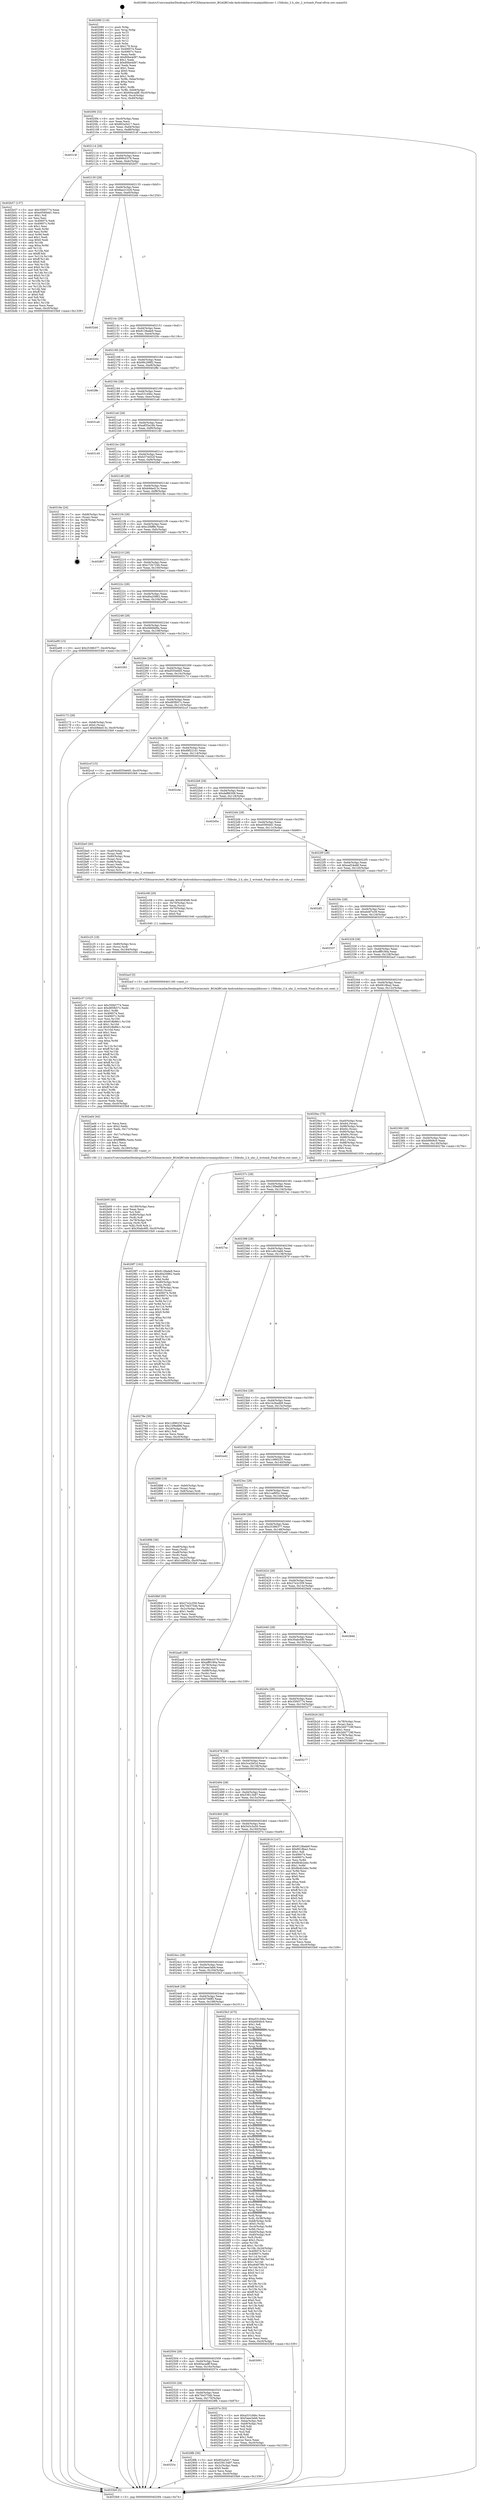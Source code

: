 digraph "0x402080" {
  label = "0x402080 (/mnt/c/Users/mathe/Desktop/tcc/POCII/binaries/extr_BGAQRCode-Androidzbarsrcmainjnilibiconv-1.15libuhc_2.h_uhc_2_wctomb_Final-ollvm.out::main(0))"
  labelloc = "t"
  node[shape=record]

  Entry [label="",width=0.3,height=0.3,shape=circle,fillcolor=black,style=filled]
  "0x4020f4" [label="{
     0x4020f4 [32]\l
     | [instrs]\l
     &nbsp;&nbsp;0x4020f4 \<+6\>: mov -0xc0(%rbp),%eax\l
     &nbsp;&nbsp;0x4020fa \<+2\>: mov %eax,%ecx\l
     &nbsp;&nbsp;0x4020fc \<+6\>: sub $0x802a5d17,%ecx\l
     &nbsp;&nbsp;0x402102 \<+6\>: mov %eax,-0xd4(%rbp)\l
     &nbsp;&nbsp;0x402108 \<+6\>: mov %ecx,-0xd8(%rbp)\l
     &nbsp;&nbsp;0x40210e \<+6\>: je 000000000040314f \<main+0x10cf\>\l
  }"]
  "0x40314f" [label="{
     0x40314f\l
  }", style=dashed]
  "0x402114" [label="{
     0x402114 [28]\l
     | [instrs]\l
     &nbsp;&nbsp;0x402114 \<+5\>: jmp 0000000000402119 \<main+0x99\>\l
     &nbsp;&nbsp;0x402119 \<+6\>: mov -0xd4(%rbp),%eax\l
     &nbsp;&nbsp;0x40211f \<+5\>: sub $0x899c0378,%eax\l
     &nbsp;&nbsp;0x402124 \<+6\>: mov %eax,-0xdc(%rbp)\l
     &nbsp;&nbsp;0x40212a \<+6\>: je 0000000000402b57 \<main+0xad7\>\l
  }"]
  Exit [label="",width=0.3,height=0.3,shape=circle,fillcolor=black,style=filled,peripheries=2]
  "0x402b57" [label="{
     0x402b57 [137]\l
     | [instrs]\l
     &nbsp;&nbsp;0x402b57 \<+5\>: mov $0x35f45774,%eax\l
     &nbsp;&nbsp;0x402b5c \<+5\>: mov $0xe0560dd1,%ecx\l
     &nbsp;&nbsp;0x402b61 \<+2\>: mov $0x1,%dl\l
     &nbsp;&nbsp;0x402b63 \<+2\>: xor %esi,%esi\l
     &nbsp;&nbsp;0x402b65 \<+7\>: mov 0x406074,%edi\l
     &nbsp;&nbsp;0x402b6c \<+8\>: mov 0x40607c,%r8d\l
     &nbsp;&nbsp;0x402b74 \<+3\>: sub $0x1,%esi\l
     &nbsp;&nbsp;0x402b77 \<+3\>: mov %edi,%r9d\l
     &nbsp;&nbsp;0x402b7a \<+3\>: add %esi,%r9d\l
     &nbsp;&nbsp;0x402b7d \<+4\>: imul %r9d,%edi\l
     &nbsp;&nbsp;0x402b81 \<+3\>: and $0x1,%edi\l
     &nbsp;&nbsp;0x402b84 \<+3\>: cmp $0x0,%edi\l
     &nbsp;&nbsp;0x402b87 \<+4\>: sete %r10b\l
     &nbsp;&nbsp;0x402b8b \<+4\>: cmp $0xa,%r8d\l
     &nbsp;&nbsp;0x402b8f \<+4\>: setl %r11b\l
     &nbsp;&nbsp;0x402b93 \<+3\>: mov %r10b,%bl\l
     &nbsp;&nbsp;0x402b96 \<+3\>: xor $0xff,%bl\l
     &nbsp;&nbsp;0x402b99 \<+3\>: mov %r11b,%r14b\l
     &nbsp;&nbsp;0x402b9c \<+4\>: xor $0xff,%r14b\l
     &nbsp;&nbsp;0x402ba0 \<+3\>: xor $0x0,%dl\l
     &nbsp;&nbsp;0x402ba3 \<+3\>: mov %bl,%r15b\l
     &nbsp;&nbsp;0x402ba6 \<+4\>: and $0x0,%r15b\l
     &nbsp;&nbsp;0x402baa \<+3\>: and %dl,%r10b\l
     &nbsp;&nbsp;0x402bad \<+3\>: mov %r14b,%r12b\l
     &nbsp;&nbsp;0x402bb0 \<+4\>: and $0x0,%r12b\l
     &nbsp;&nbsp;0x402bb4 \<+3\>: and %dl,%r11b\l
     &nbsp;&nbsp;0x402bb7 \<+3\>: or %r10b,%r15b\l
     &nbsp;&nbsp;0x402bba \<+3\>: or %r11b,%r12b\l
     &nbsp;&nbsp;0x402bbd \<+3\>: xor %r12b,%r15b\l
     &nbsp;&nbsp;0x402bc0 \<+3\>: or %r14b,%bl\l
     &nbsp;&nbsp;0x402bc3 \<+3\>: xor $0xff,%bl\l
     &nbsp;&nbsp;0x402bc6 \<+3\>: or $0x0,%dl\l
     &nbsp;&nbsp;0x402bc9 \<+2\>: and %dl,%bl\l
     &nbsp;&nbsp;0x402bcb \<+3\>: or %bl,%r15b\l
     &nbsp;&nbsp;0x402bce \<+4\>: test $0x1,%r15b\l
     &nbsp;&nbsp;0x402bd2 \<+3\>: cmovne %ecx,%eax\l
     &nbsp;&nbsp;0x402bd5 \<+6\>: mov %eax,-0xc0(%rbp)\l
     &nbsp;&nbsp;0x402bdb \<+5\>: jmp 00000000004033b9 \<main+0x1339\>\l
  }"]
  "0x402130" [label="{
     0x402130 [28]\l
     | [instrs]\l
     &nbsp;&nbsp;0x402130 \<+5\>: jmp 0000000000402135 \<main+0xb5\>\l
     &nbsp;&nbsp;0x402135 \<+6\>: mov -0xd4(%rbp),%eax\l
     &nbsp;&nbsp;0x40213b \<+5\>: sub $0x8aa31426,%eax\l
     &nbsp;&nbsp;0x402140 \<+6\>: mov %eax,-0xe0(%rbp)\l
     &nbsp;&nbsp;0x402146 \<+6\>: je 00000000004032dd \<main+0x125d\>\l
  }"]
  "0x402c37" [label="{
     0x402c37 [152]\l
     | [instrs]\l
     &nbsp;&nbsp;0x402c37 \<+5\>: mov $0x35f45774,%eax\l
     &nbsp;&nbsp;0x402c3c \<+5\>: mov $0xd85fb57c,%edx\l
     &nbsp;&nbsp;0x402c41 \<+3\>: mov $0x1,%r8b\l
     &nbsp;&nbsp;0x402c44 \<+7\>: mov 0x406074,%esi\l
     &nbsp;&nbsp;0x402c4b \<+8\>: mov 0x40607c,%r9d\l
     &nbsp;&nbsp;0x402c53 \<+3\>: mov %esi,%r10d\l
     &nbsp;&nbsp;0x402c56 \<+7\>: add $0x918b86c1,%r10d\l
     &nbsp;&nbsp;0x402c5d \<+4\>: sub $0x1,%r10d\l
     &nbsp;&nbsp;0x402c61 \<+7\>: sub $0x918b86c1,%r10d\l
     &nbsp;&nbsp;0x402c68 \<+4\>: imul %r10d,%esi\l
     &nbsp;&nbsp;0x402c6c \<+3\>: and $0x1,%esi\l
     &nbsp;&nbsp;0x402c6f \<+3\>: cmp $0x0,%esi\l
     &nbsp;&nbsp;0x402c72 \<+4\>: sete %r11b\l
     &nbsp;&nbsp;0x402c76 \<+4\>: cmp $0xa,%r9d\l
     &nbsp;&nbsp;0x402c7a \<+3\>: setl %bl\l
     &nbsp;&nbsp;0x402c7d \<+3\>: mov %r11b,%r14b\l
     &nbsp;&nbsp;0x402c80 \<+4\>: xor $0xff,%r14b\l
     &nbsp;&nbsp;0x402c84 \<+3\>: mov %bl,%r15b\l
     &nbsp;&nbsp;0x402c87 \<+4\>: xor $0xff,%r15b\l
     &nbsp;&nbsp;0x402c8b \<+4\>: xor $0x1,%r8b\l
     &nbsp;&nbsp;0x402c8f \<+3\>: mov %r14b,%r12b\l
     &nbsp;&nbsp;0x402c92 \<+4\>: and $0xff,%r12b\l
     &nbsp;&nbsp;0x402c96 \<+3\>: and %r8b,%r11b\l
     &nbsp;&nbsp;0x402c99 \<+3\>: mov %r15b,%r13b\l
     &nbsp;&nbsp;0x402c9c \<+4\>: and $0xff,%r13b\l
     &nbsp;&nbsp;0x402ca0 \<+3\>: and %r8b,%bl\l
     &nbsp;&nbsp;0x402ca3 \<+3\>: or %r11b,%r12b\l
     &nbsp;&nbsp;0x402ca6 \<+3\>: or %bl,%r13b\l
     &nbsp;&nbsp;0x402ca9 \<+3\>: xor %r13b,%r12b\l
     &nbsp;&nbsp;0x402cac \<+3\>: or %r15b,%r14b\l
     &nbsp;&nbsp;0x402caf \<+4\>: xor $0xff,%r14b\l
     &nbsp;&nbsp;0x402cb3 \<+4\>: or $0x1,%r8b\l
     &nbsp;&nbsp;0x402cb7 \<+3\>: and %r8b,%r14b\l
     &nbsp;&nbsp;0x402cba \<+3\>: or %r14b,%r12b\l
     &nbsp;&nbsp;0x402cbd \<+4\>: test $0x1,%r12b\l
     &nbsp;&nbsp;0x402cc1 \<+3\>: cmovne %edx,%eax\l
     &nbsp;&nbsp;0x402cc4 \<+6\>: mov %eax,-0xc0(%rbp)\l
     &nbsp;&nbsp;0x402cca \<+5\>: jmp 00000000004033b9 \<main+0x1339\>\l
  }"]
  "0x4032dd" [label="{
     0x4032dd\l
  }", style=dashed]
  "0x40214c" [label="{
     0x40214c [28]\l
     | [instrs]\l
     &nbsp;&nbsp;0x40214c \<+5\>: jmp 0000000000402151 \<main+0xd1\>\l
     &nbsp;&nbsp;0x402151 \<+6\>: mov -0xd4(%rbp),%eax\l
     &nbsp;&nbsp;0x402157 \<+5\>: sub $0x9128ade9,%eax\l
     &nbsp;&nbsp;0x40215c \<+6\>: mov %eax,-0xe4(%rbp)\l
     &nbsp;&nbsp;0x402162 \<+6\>: je 000000000040320c \<main+0x118c\>\l
  }"]
  "0x402c25" [label="{
     0x402c25 [18]\l
     | [instrs]\l
     &nbsp;&nbsp;0x402c25 \<+4\>: mov -0x80(%rbp),%rcx\l
     &nbsp;&nbsp;0x402c29 \<+3\>: mov (%rcx),%rdi\l
     &nbsp;&nbsp;0x402c2c \<+6\>: mov %eax,-0x184(%rbp)\l
     &nbsp;&nbsp;0x402c32 \<+5\>: call 0000000000401030 \<free@plt\>\l
     | [calls]\l
     &nbsp;&nbsp;0x401030 \{1\} (unknown)\l
  }"]
  "0x40320c" [label="{
     0x40320c\l
  }", style=dashed]
  "0x402168" [label="{
     0x402168 [28]\l
     | [instrs]\l
     &nbsp;&nbsp;0x402168 \<+5\>: jmp 000000000040216d \<main+0xed\>\l
     &nbsp;&nbsp;0x40216d \<+6\>: mov -0xd4(%rbp),%eax\l
     &nbsp;&nbsp;0x402173 \<+5\>: sub $0x99c298f2,%eax\l
     &nbsp;&nbsp;0x402178 \<+6\>: mov %eax,-0xe8(%rbp)\l
     &nbsp;&nbsp;0x40217e \<+6\>: je 0000000000402ffe \<main+0xf7e\>\l
  }"]
  "0x402c08" [label="{
     0x402c08 [29]\l
     | [instrs]\l
     &nbsp;&nbsp;0x402c08 \<+10\>: movabs $0x4040d6,%rdi\l
     &nbsp;&nbsp;0x402c12 \<+4\>: mov -0x70(%rbp),%rcx\l
     &nbsp;&nbsp;0x402c16 \<+2\>: mov %eax,(%rcx)\l
     &nbsp;&nbsp;0x402c18 \<+4\>: mov -0x70(%rbp),%rcx\l
     &nbsp;&nbsp;0x402c1c \<+2\>: mov (%rcx),%esi\l
     &nbsp;&nbsp;0x402c1e \<+2\>: mov $0x0,%al\l
     &nbsp;&nbsp;0x402c20 \<+5\>: call 0000000000401040 \<printf@plt\>\l
     | [calls]\l
     &nbsp;&nbsp;0x401040 \{1\} (unknown)\l
  }"]
  "0x402ffe" [label="{
     0x402ffe\l
  }", style=dashed]
  "0x402184" [label="{
     0x402184 [28]\l
     | [instrs]\l
     &nbsp;&nbsp;0x402184 \<+5\>: jmp 0000000000402189 \<main+0x109\>\l
     &nbsp;&nbsp;0x402189 \<+6\>: mov -0xd4(%rbp),%eax\l
     &nbsp;&nbsp;0x40218f \<+5\>: sub $0xa531d4bc,%eax\l
     &nbsp;&nbsp;0x402194 \<+6\>: mov %eax,-0xec(%rbp)\l
     &nbsp;&nbsp;0x40219a \<+6\>: je 00000000004031a6 \<main+0x1126\>\l
  }"]
  "0x402b00" [label="{
     0x402b00 [45]\l
     | [instrs]\l
     &nbsp;&nbsp;0x402b00 \<+6\>: mov -0x180(%rbp),%ecx\l
     &nbsp;&nbsp;0x402b06 \<+3\>: imul %eax,%ecx\l
     &nbsp;&nbsp;0x402b09 \<+3\>: mov %cl,%dil\l
     &nbsp;&nbsp;0x402b0c \<+4\>: mov -0x80(%rbp),%r8\l
     &nbsp;&nbsp;0x402b10 \<+3\>: mov (%r8),%r8\l
     &nbsp;&nbsp;0x402b13 \<+4\>: mov -0x78(%rbp),%r9\l
     &nbsp;&nbsp;0x402b17 \<+3\>: movslq (%r9),%r9\l
     &nbsp;&nbsp;0x402b1a \<+4\>: mov %dil,(%r8,%r9,1)\l
     &nbsp;&nbsp;0x402b1e \<+10\>: movl $0x30abc6f0,-0xc0(%rbp)\l
     &nbsp;&nbsp;0x402b28 \<+5\>: jmp 00000000004033b9 \<main+0x1339\>\l
  }"]
  "0x4031a6" [label="{
     0x4031a6\l
  }", style=dashed]
  "0x4021a0" [label="{
     0x4021a0 [28]\l
     | [instrs]\l
     &nbsp;&nbsp;0x4021a0 \<+5\>: jmp 00000000004021a5 \<main+0x125\>\l
     &nbsp;&nbsp;0x4021a5 \<+6\>: mov -0xd4(%rbp),%eax\l
     &nbsp;&nbsp;0x4021ab \<+5\>: sub $0xa855a16b,%eax\l
     &nbsp;&nbsp;0x4021b0 \<+6\>: mov %eax,-0xf0(%rbp)\l
     &nbsp;&nbsp;0x4021b6 \<+6\>: je 0000000000403140 \<main+0x10c0\>\l
  }"]
  "0x402ad4" [label="{
     0x402ad4 [44]\l
     | [instrs]\l
     &nbsp;&nbsp;0x402ad4 \<+2\>: xor %ecx,%ecx\l
     &nbsp;&nbsp;0x402ad6 \<+5\>: mov $0x2,%edx\l
     &nbsp;&nbsp;0x402adb \<+6\>: mov %edx,-0x17c(%rbp)\l
     &nbsp;&nbsp;0x402ae1 \<+1\>: cltd\l
     &nbsp;&nbsp;0x402ae2 \<+6\>: mov -0x17c(%rbp),%esi\l
     &nbsp;&nbsp;0x402ae8 \<+2\>: idiv %esi\l
     &nbsp;&nbsp;0x402aea \<+6\>: imul $0xfffffffe,%edx,%edx\l
     &nbsp;&nbsp;0x402af0 \<+3\>: sub $0x1,%ecx\l
     &nbsp;&nbsp;0x402af3 \<+2\>: sub %ecx,%edx\l
     &nbsp;&nbsp;0x402af5 \<+6\>: mov %edx,-0x180(%rbp)\l
     &nbsp;&nbsp;0x402afb \<+5\>: call 0000000000401160 \<next_i\>\l
     | [calls]\l
     &nbsp;&nbsp;0x401160 \{1\} (/mnt/c/Users/mathe/Desktop/tcc/POCII/binaries/extr_BGAQRCode-Androidzbarsrcmainjnilibiconv-1.15libuhc_2.h_uhc_2_wctomb_Final-ollvm.out::next_i)\l
  }"]
  "0x403140" [label="{
     0x403140\l
  }", style=dashed]
  "0x4021bc" [label="{
     0x4021bc [28]\l
     | [instrs]\l
     &nbsp;&nbsp;0x4021bc \<+5\>: jmp 00000000004021c1 \<main+0x141\>\l
     &nbsp;&nbsp;0x4021c1 \<+6\>: mov -0xd4(%rbp),%eax\l
     &nbsp;&nbsp;0x4021c7 \<+5\>: sub $0xb374d32f,%eax\l
     &nbsp;&nbsp;0x4021cc \<+6\>: mov %eax,-0xf4(%rbp)\l
     &nbsp;&nbsp;0x4021d2 \<+6\>: je 0000000000402fef \<main+0xf6f\>\l
  }"]
  "0x4029f7" [label="{
     0x4029f7 [162]\l
     | [instrs]\l
     &nbsp;&nbsp;0x4029f7 \<+5\>: mov $0x9128ade9,%ecx\l
     &nbsp;&nbsp;0x4029fc \<+5\>: mov $0xd0a20862,%edx\l
     &nbsp;&nbsp;0x402a01 \<+3\>: mov $0x1,%sil\l
     &nbsp;&nbsp;0x402a04 \<+3\>: xor %r8d,%r8d\l
     &nbsp;&nbsp;0x402a07 \<+4\>: mov -0x80(%rbp),%rdi\l
     &nbsp;&nbsp;0x402a0b \<+3\>: mov %rax,(%rdi)\l
     &nbsp;&nbsp;0x402a0e \<+4\>: mov -0x78(%rbp),%rax\l
     &nbsp;&nbsp;0x402a12 \<+6\>: movl $0x0,(%rax)\l
     &nbsp;&nbsp;0x402a18 \<+8\>: mov 0x406074,%r9d\l
     &nbsp;&nbsp;0x402a20 \<+8\>: mov 0x40607c,%r10d\l
     &nbsp;&nbsp;0x402a28 \<+4\>: sub $0x1,%r8d\l
     &nbsp;&nbsp;0x402a2c \<+3\>: mov %r9d,%r11d\l
     &nbsp;&nbsp;0x402a2f \<+3\>: add %r8d,%r11d\l
     &nbsp;&nbsp;0x402a32 \<+4\>: imul %r11d,%r9d\l
     &nbsp;&nbsp;0x402a36 \<+4\>: and $0x1,%r9d\l
     &nbsp;&nbsp;0x402a3a \<+4\>: cmp $0x0,%r9d\l
     &nbsp;&nbsp;0x402a3e \<+3\>: sete %bl\l
     &nbsp;&nbsp;0x402a41 \<+4\>: cmp $0xa,%r10d\l
     &nbsp;&nbsp;0x402a45 \<+4\>: setl %r14b\l
     &nbsp;&nbsp;0x402a49 \<+3\>: mov %bl,%r15b\l
     &nbsp;&nbsp;0x402a4c \<+4\>: xor $0xff,%r15b\l
     &nbsp;&nbsp;0x402a50 \<+3\>: mov %r14b,%r12b\l
     &nbsp;&nbsp;0x402a53 \<+4\>: xor $0xff,%r12b\l
     &nbsp;&nbsp;0x402a57 \<+4\>: xor $0x1,%sil\l
     &nbsp;&nbsp;0x402a5b \<+3\>: mov %r15b,%r13b\l
     &nbsp;&nbsp;0x402a5e \<+4\>: and $0xff,%r13b\l
     &nbsp;&nbsp;0x402a62 \<+3\>: and %sil,%bl\l
     &nbsp;&nbsp;0x402a65 \<+3\>: mov %r12b,%al\l
     &nbsp;&nbsp;0x402a68 \<+2\>: and $0xff,%al\l
     &nbsp;&nbsp;0x402a6a \<+3\>: and %sil,%r14b\l
     &nbsp;&nbsp;0x402a6d \<+3\>: or %bl,%r13b\l
     &nbsp;&nbsp;0x402a70 \<+3\>: or %r14b,%al\l
     &nbsp;&nbsp;0x402a73 \<+3\>: xor %al,%r13b\l
     &nbsp;&nbsp;0x402a76 \<+3\>: or %r12b,%r15b\l
     &nbsp;&nbsp;0x402a79 \<+4\>: xor $0xff,%r15b\l
     &nbsp;&nbsp;0x402a7d \<+4\>: or $0x1,%sil\l
     &nbsp;&nbsp;0x402a81 \<+3\>: and %sil,%r15b\l
     &nbsp;&nbsp;0x402a84 \<+3\>: or %r15b,%r13b\l
     &nbsp;&nbsp;0x402a87 \<+4\>: test $0x1,%r13b\l
     &nbsp;&nbsp;0x402a8b \<+3\>: cmovne %edx,%ecx\l
     &nbsp;&nbsp;0x402a8e \<+6\>: mov %ecx,-0xc0(%rbp)\l
     &nbsp;&nbsp;0x402a94 \<+5\>: jmp 00000000004033b9 \<main+0x1339\>\l
  }"]
  "0x402fef" [label="{
     0x402fef\l
  }", style=dashed]
  "0x4021d8" [label="{
     0x4021d8 [28]\l
     | [instrs]\l
     &nbsp;&nbsp;0x4021d8 \<+5\>: jmp 00000000004021dd \<main+0x15d\>\l
     &nbsp;&nbsp;0x4021dd \<+6\>: mov -0xd4(%rbp),%eax\l
     &nbsp;&nbsp;0x4021e3 \<+5\>: sub $0xb9ded13c,%eax\l
     &nbsp;&nbsp;0x4021e8 \<+6\>: mov %eax,-0xf8(%rbp)\l
     &nbsp;&nbsp;0x4021ee \<+6\>: je 000000000040318e \<main+0x110e\>\l
  }"]
  "0x40253c" [label="{
     0x40253c\l
  }", style=dashed]
  "0x40318e" [label="{
     0x40318e [24]\l
     | [instrs]\l
     &nbsp;&nbsp;0x40318e \<+7\>: mov -0xb8(%rbp),%rax\l
     &nbsp;&nbsp;0x403195 \<+2\>: mov (%rax),%eax\l
     &nbsp;&nbsp;0x403197 \<+4\>: lea -0x28(%rbp),%rsp\l
     &nbsp;&nbsp;0x40319b \<+1\>: pop %rbx\l
     &nbsp;&nbsp;0x40319c \<+2\>: pop %r12\l
     &nbsp;&nbsp;0x40319e \<+2\>: pop %r13\l
     &nbsp;&nbsp;0x4031a0 \<+2\>: pop %r14\l
     &nbsp;&nbsp;0x4031a2 \<+2\>: pop %r15\l
     &nbsp;&nbsp;0x4031a4 \<+1\>: pop %rbp\l
     &nbsp;&nbsp;0x4031a5 \<+1\>: ret\l
  }"]
  "0x4021f4" [label="{
     0x4021f4 [28]\l
     | [instrs]\l
     &nbsp;&nbsp;0x4021f4 \<+5\>: jmp 00000000004021f9 \<main+0x179\>\l
     &nbsp;&nbsp;0x4021f9 \<+6\>: mov -0xd4(%rbp),%eax\l
     &nbsp;&nbsp;0x4021ff \<+5\>: sub $0xc2f4fffe,%eax\l
     &nbsp;&nbsp;0x402204 \<+6\>: mov %eax,-0xfc(%rbp)\l
     &nbsp;&nbsp;0x40220a \<+6\>: je 0000000000402807 \<main+0x787\>\l
  }"]
  "0x4028fb" [label="{
     0x4028fb [30]\l
     | [instrs]\l
     &nbsp;&nbsp;0x4028fb \<+5\>: mov $0x802a5d17,%eax\l
     &nbsp;&nbsp;0x402900 \<+5\>: mov $0x53613487,%ecx\l
     &nbsp;&nbsp;0x402905 \<+3\>: mov -0x2c(%rbp),%edx\l
     &nbsp;&nbsp;0x402908 \<+3\>: cmp $0x0,%edx\l
     &nbsp;&nbsp;0x40290b \<+3\>: cmove %ecx,%eax\l
     &nbsp;&nbsp;0x40290e \<+6\>: mov %eax,-0xc0(%rbp)\l
     &nbsp;&nbsp;0x402914 \<+5\>: jmp 00000000004033b9 \<main+0x1339\>\l
  }"]
  "0x402807" [label="{
     0x402807\l
  }", style=dashed]
  "0x402210" [label="{
     0x402210 [28]\l
     | [instrs]\l
     &nbsp;&nbsp;0x402210 \<+5\>: jmp 0000000000402215 \<main+0x195\>\l
     &nbsp;&nbsp;0x402215 \<+6\>: mov -0xd4(%rbp),%eax\l
     &nbsp;&nbsp;0x40221b \<+5\>: sub $0xc72b724b,%eax\l
     &nbsp;&nbsp;0x402220 \<+6\>: mov %eax,-0x100(%rbp)\l
     &nbsp;&nbsp;0x402226 \<+6\>: je 0000000000402ee1 \<main+0xe61\>\l
  }"]
  "0x40289b" [label="{
     0x40289b [36]\l
     | [instrs]\l
     &nbsp;&nbsp;0x40289b \<+7\>: mov -0xa8(%rbp),%rdi\l
     &nbsp;&nbsp;0x4028a2 \<+2\>: mov %eax,(%rdi)\l
     &nbsp;&nbsp;0x4028a4 \<+7\>: mov -0xa8(%rbp),%rdi\l
     &nbsp;&nbsp;0x4028ab \<+2\>: mov (%rdi),%eax\l
     &nbsp;&nbsp;0x4028ad \<+3\>: mov %eax,-0x2c(%rbp)\l
     &nbsp;&nbsp;0x4028b0 \<+10\>: movl $0x1caf0f2c,-0xc0(%rbp)\l
     &nbsp;&nbsp;0x4028ba \<+5\>: jmp 00000000004033b9 \<main+0x1339\>\l
  }"]
  "0x402ee1" [label="{
     0x402ee1\l
  }", style=dashed]
  "0x40222c" [label="{
     0x40222c [28]\l
     | [instrs]\l
     &nbsp;&nbsp;0x40222c \<+5\>: jmp 0000000000402231 \<main+0x1b1\>\l
     &nbsp;&nbsp;0x402231 \<+6\>: mov -0xd4(%rbp),%eax\l
     &nbsp;&nbsp;0x402237 \<+5\>: sub $0xd0a20862,%eax\l
     &nbsp;&nbsp;0x40223c \<+6\>: mov %eax,-0x104(%rbp)\l
     &nbsp;&nbsp;0x402242 \<+6\>: je 0000000000402a99 \<main+0xa19\>\l
  }"]
  "0x402080" [label="{
     0x402080 [116]\l
     | [instrs]\l
     &nbsp;&nbsp;0x402080 \<+1\>: push %rbp\l
     &nbsp;&nbsp;0x402081 \<+3\>: mov %rsp,%rbp\l
     &nbsp;&nbsp;0x402084 \<+2\>: push %r15\l
     &nbsp;&nbsp;0x402086 \<+2\>: push %r14\l
     &nbsp;&nbsp;0x402088 \<+2\>: push %r13\l
     &nbsp;&nbsp;0x40208a \<+2\>: push %r12\l
     &nbsp;&nbsp;0x40208c \<+1\>: push %rbx\l
     &nbsp;&nbsp;0x40208d \<+7\>: sub $0x178,%rsp\l
     &nbsp;&nbsp;0x402094 \<+7\>: mov 0x406074,%eax\l
     &nbsp;&nbsp;0x40209b \<+7\>: mov 0x40607c,%ecx\l
     &nbsp;&nbsp;0x4020a2 \<+2\>: mov %eax,%edx\l
     &nbsp;&nbsp;0x4020a4 \<+6\>: add $0x80be4d97,%edx\l
     &nbsp;&nbsp;0x4020aa \<+3\>: sub $0x1,%edx\l
     &nbsp;&nbsp;0x4020ad \<+6\>: sub $0x80be4d97,%edx\l
     &nbsp;&nbsp;0x4020b3 \<+3\>: imul %edx,%eax\l
     &nbsp;&nbsp;0x4020b6 \<+3\>: and $0x1,%eax\l
     &nbsp;&nbsp;0x4020b9 \<+3\>: cmp $0x0,%eax\l
     &nbsp;&nbsp;0x4020bc \<+4\>: sete %r8b\l
     &nbsp;&nbsp;0x4020c0 \<+4\>: and $0x1,%r8b\l
     &nbsp;&nbsp;0x4020c4 \<+7\>: mov %r8b,-0xba(%rbp)\l
     &nbsp;&nbsp;0x4020cb \<+3\>: cmp $0xa,%ecx\l
     &nbsp;&nbsp;0x4020ce \<+4\>: setl %r8b\l
     &nbsp;&nbsp;0x4020d2 \<+4\>: and $0x1,%r8b\l
     &nbsp;&nbsp;0x4020d6 \<+7\>: mov %r8b,-0xb9(%rbp)\l
     &nbsp;&nbsp;0x4020dd \<+10\>: movl $0x60acadff,-0xc0(%rbp)\l
     &nbsp;&nbsp;0x4020e7 \<+6\>: mov %edi,-0xc4(%rbp)\l
     &nbsp;&nbsp;0x4020ed \<+7\>: mov %rsi,-0xd0(%rbp)\l
  }"]
  "0x402a99" [label="{
     0x402a99 [15]\l
     | [instrs]\l
     &nbsp;&nbsp;0x402a99 \<+10\>: movl $0x25386377,-0xc0(%rbp)\l
     &nbsp;&nbsp;0x402aa3 \<+5\>: jmp 00000000004033b9 \<main+0x1339\>\l
  }"]
  "0x402248" [label="{
     0x402248 [28]\l
     | [instrs]\l
     &nbsp;&nbsp;0x402248 \<+5\>: jmp 000000000040224d \<main+0x1cd\>\l
     &nbsp;&nbsp;0x40224d \<+6\>: mov -0xd4(%rbp),%eax\l
     &nbsp;&nbsp;0x402253 \<+5\>: sub $0xd46fdd9a,%eax\l
     &nbsp;&nbsp;0x402258 \<+6\>: mov %eax,-0x108(%rbp)\l
     &nbsp;&nbsp;0x40225e \<+6\>: je 0000000000403361 \<main+0x12e1\>\l
  }"]
  "0x4033b9" [label="{
     0x4033b9 [5]\l
     | [instrs]\l
     &nbsp;&nbsp;0x4033b9 \<+5\>: jmp 00000000004020f4 \<main+0x74\>\l
  }"]
  "0x403361" [label="{
     0x403361\l
  }", style=dashed]
  "0x402264" [label="{
     0x402264 [28]\l
     | [instrs]\l
     &nbsp;&nbsp;0x402264 \<+5\>: jmp 0000000000402269 \<main+0x1e9\>\l
     &nbsp;&nbsp;0x402269 \<+6\>: mov -0xd4(%rbp),%eax\l
     &nbsp;&nbsp;0x40226f \<+5\>: sub $0xd555e6d5,%eax\l
     &nbsp;&nbsp;0x402274 \<+6\>: mov %eax,-0x10c(%rbp)\l
     &nbsp;&nbsp;0x40227a \<+6\>: je 0000000000403172 \<main+0x10f2\>\l
  }"]
  "0x402520" [label="{
     0x402520 [28]\l
     | [instrs]\l
     &nbsp;&nbsp;0x402520 \<+5\>: jmp 0000000000402525 \<main+0x4a5\>\l
     &nbsp;&nbsp;0x402525 \<+6\>: mov -0xd4(%rbp),%eax\l
     &nbsp;&nbsp;0x40252b \<+5\>: sub $0x70e3754b,%eax\l
     &nbsp;&nbsp;0x402530 \<+6\>: mov %eax,-0x170(%rbp)\l
     &nbsp;&nbsp;0x402536 \<+6\>: je 00000000004028fb \<main+0x87b\>\l
  }"]
  "0x403172" [label="{
     0x403172 [28]\l
     | [instrs]\l
     &nbsp;&nbsp;0x403172 \<+7\>: mov -0xb8(%rbp),%rax\l
     &nbsp;&nbsp;0x403179 \<+6\>: movl $0x0,(%rax)\l
     &nbsp;&nbsp;0x40317f \<+10\>: movl $0xb9ded13c,-0xc0(%rbp)\l
     &nbsp;&nbsp;0x403189 \<+5\>: jmp 00000000004033b9 \<main+0x1339\>\l
  }"]
  "0x402280" [label="{
     0x402280 [28]\l
     | [instrs]\l
     &nbsp;&nbsp;0x402280 \<+5\>: jmp 0000000000402285 \<main+0x205\>\l
     &nbsp;&nbsp;0x402285 \<+6\>: mov -0xd4(%rbp),%eax\l
     &nbsp;&nbsp;0x40228b \<+5\>: sub $0xd85fb57c,%eax\l
     &nbsp;&nbsp;0x402290 \<+6\>: mov %eax,-0x110(%rbp)\l
     &nbsp;&nbsp;0x402296 \<+6\>: je 0000000000402ccf \<main+0xc4f\>\l
  }"]
  "0x40257e" [label="{
     0x40257e [53]\l
     | [instrs]\l
     &nbsp;&nbsp;0x40257e \<+5\>: mov $0xa531d4bc,%eax\l
     &nbsp;&nbsp;0x402583 \<+5\>: mov $0x5aee3ab6,%ecx\l
     &nbsp;&nbsp;0x402588 \<+6\>: mov -0xba(%rbp),%dl\l
     &nbsp;&nbsp;0x40258e \<+7\>: mov -0xb9(%rbp),%sil\l
     &nbsp;&nbsp;0x402595 \<+3\>: mov %dl,%dil\l
     &nbsp;&nbsp;0x402598 \<+3\>: and %sil,%dil\l
     &nbsp;&nbsp;0x40259b \<+3\>: xor %sil,%dl\l
     &nbsp;&nbsp;0x40259e \<+3\>: or %dl,%dil\l
     &nbsp;&nbsp;0x4025a1 \<+4\>: test $0x1,%dil\l
     &nbsp;&nbsp;0x4025a5 \<+3\>: cmovne %ecx,%eax\l
     &nbsp;&nbsp;0x4025a8 \<+6\>: mov %eax,-0xc0(%rbp)\l
     &nbsp;&nbsp;0x4025ae \<+5\>: jmp 00000000004033b9 \<main+0x1339\>\l
  }"]
  "0x402ccf" [label="{
     0x402ccf [15]\l
     | [instrs]\l
     &nbsp;&nbsp;0x402ccf \<+10\>: movl $0xd555e6d5,-0xc0(%rbp)\l
     &nbsp;&nbsp;0x402cd9 \<+5\>: jmp 00000000004033b9 \<main+0x1339\>\l
  }"]
  "0x40229c" [label="{
     0x40229c [28]\l
     | [instrs]\l
     &nbsp;&nbsp;0x40229c \<+5\>: jmp 00000000004022a1 \<main+0x221\>\l
     &nbsp;&nbsp;0x4022a1 \<+6\>: mov -0xd4(%rbp),%eax\l
     &nbsp;&nbsp;0x4022a7 \<+5\>: sub $0xd9f221d1,%eax\l
     &nbsp;&nbsp;0x4022ac \<+6\>: mov %eax,-0x114(%rbp)\l
     &nbsp;&nbsp;0x4022b2 \<+6\>: je 0000000000402cde \<main+0xc5e\>\l
  }"]
  "0x402504" [label="{
     0x402504 [28]\l
     | [instrs]\l
     &nbsp;&nbsp;0x402504 \<+5\>: jmp 0000000000402509 \<main+0x489\>\l
     &nbsp;&nbsp;0x402509 \<+6\>: mov -0xd4(%rbp),%eax\l
     &nbsp;&nbsp;0x40250f \<+5\>: sub $0x60acadff,%eax\l
     &nbsp;&nbsp;0x402514 \<+6\>: mov %eax,-0x16c(%rbp)\l
     &nbsp;&nbsp;0x40251a \<+6\>: je 000000000040257e \<main+0x4fe\>\l
  }"]
  "0x402cde" [label="{
     0x402cde\l
  }", style=dashed]
  "0x4022b8" [label="{
     0x4022b8 [28]\l
     | [instrs]\l
     &nbsp;&nbsp;0x4022b8 \<+5\>: jmp 00000000004022bd \<main+0x23d\>\l
     &nbsp;&nbsp;0x4022bd \<+6\>: mov -0xd4(%rbp),%eax\l
     &nbsp;&nbsp;0x4022c3 \<+5\>: sub $0xdaf86308,%eax\l
     &nbsp;&nbsp;0x4022c8 \<+6\>: mov %eax,-0x118(%rbp)\l
     &nbsp;&nbsp;0x4022ce \<+6\>: je 0000000000402d5e \<main+0xcde\>\l
  }"]
  "0x403091" [label="{
     0x403091\l
  }", style=dashed]
  "0x402d5e" [label="{
     0x402d5e\l
  }", style=dashed]
  "0x4022d4" [label="{
     0x4022d4 [28]\l
     | [instrs]\l
     &nbsp;&nbsp;0x4022d4 \<+5\>: jmp 00000000004022d9 \<main+0x259\>\l
     &nbsp;&nbsp;0x4022d9 \<+6\>: mov -0xd4(%rbp),%eax\l
     &nbsp;&nbsp;0x4022df \<+5\>: sub $0xe0560dd1,%eax\l
     &nbsp;&nbsp;0x4022e4 \<+6\>: mov %eax,-0x11c(%rbp)\l
     &nbsp;&nbsp;0x4022ea \<+6\>: je 0000000000402be0 \<main+0xb60\>\l
  }"]
  "0x4024e8" [label="{
     0x4024e8 [28]\l
     | [instrs]\l
     &nbsp;&nbsp;0x4024e8 \<+5\>: jmp 00000000004024ed \<main+0x46d\>\l
     &nbsp;&nbsp;0x4024ed \<+6\>: mov -0xd4(%rbp),%eax\l
     &nbsp;&nbsp;0x4024f3 \<+5\>: sub $0x5d706ff3,%eax\l
     &nbsp;&nbsp;0x4024f8 \<+6\>: mov %eax,-0x168(%rbp)\l
     &nbsp;&nbsp;0x4024fe \<+6\>: je 0000000000403091 \<main+0x1011\>\l
  }"]
  "0x402be0" [label="{
     0x402be0 [40]\l
     | [instrs]\l
     &nbsp;&nbsp;0x402be0 \<+7\>: mov -0xa0(%rbp),%rax\l
     &nbsp;&nbsp;0x402be7 \<+2\>: mov (%rax),%edi\l
     &nbsp;&nbsp;0x402be9 \<+4\>: mov -0x80(%rbp),%rax\l
     &nbsp;&nbsp;0x402bed \<+3\>: mov (%rax),%rsi\l
     &nbsp;&nbsp;0x402bf0 \<+7\>: mov -0x98(%rbp),%rax\l
     &nbsp;&nbsp;0x402bf7 \<+2\>: mov (%rax),%edx\l
     &nbsp;&nbsp;0x402bf9 \<+7\>: mov -0x90(%rbp),%rax\l
     &nbsp;&nbsp;0x402c00 \<+3\>: mov (%rax),%rcx\l
     &nbsp;&nbsp;0x402c03 \<+5\>: call 0000000000401240 \<uhc_2_wctomb\>\l
     | [calls]\l
     &nbsp;&nbsp;0x401240 \{1\} (/mnt/c/Users/mathe/Desktop/tcc/POCII/binaries/extr_BGAQRCode-Androidzbarsrcmainjnilibiconv-1.15libuhc_2.h_uhc_2_wctomb_Final-ollvm.out::uhc_2_wctomb)\l
  }"]
  "0x4022f0" [label="{
     0x4022f0 [28]\l
     | [instrs]\l
     &nbsp;&nbsp;0x4022f0 \<+5\>: jmp 00000000004022f5 \<main+0x275\>\l
     &nbsp;&nbsp;0x4022f5 \<+6\>: mov -0xd4(%rbp),%eax\l
     &nbsp;&nbsp;0x4022fb \<+5\>: sub $0xeaf24a68,%eax\l
     &nbsp;&nbsp;0x402300 \<+6\>: mov %eax,-0x120(%rbp)\l
     &nbsp;&nbsp;0x402306 \<+6\>: je 0000000000402df1 \<main+0xd71\>\l
  }"]
  "0x4025b3" [label="{
     0x4025b3 [475]\l
     | [instrs]\l
     &nbsp;&nbsp;0x4025b3 \<+5\>: mov $0xa531d4bc,%eax\l
     &nbsp;&nbsp;0x4025b8 \<+5\>: mov $0xb0849c0,%ecx\l
     &nbsp;&nbsp;0x4025bd \<+2\>: mov $0x1,%dl\l
     &nbsp;&nbsp;0x4025bf \<+3\>: mov %rsp,%rsi\l
     &nbsp;&nbsp;0x4025c2 \<+4\>: add $0xfffffffffffffff0,%rsi\l
     &nbsp;&nbsp;0x4025c6 \<+3\>: mov %rsi,%rsp\l
     &nbsp;&nbsp;0x4025c9 \<+7\>: mov %rsi,-0xb8(%rbp)\l
     &nbsp;&nbsp;0x4025d0 \<+3\>: mov %rsp,%rsi\l
     &nbsp;&nbsp;0x4025d3 \<+4\>: add $0xfffffffffffffff0,%rsi\l
     &nbsp;&nbsp;0x4025d7 \<+3\>: mov %rsi,%rsp\l
     &nbsp;&nbsp;0x4025da \<+3\>: mov %rsp,%rdi\l
     &nbsp;&nbsp;0x4025dd \<+4\>: add $0xfffffffffffffff0,%rdi\l
     &nbsp;&nbsp;0x4025e1 \<+3\>: mov %rdi,%rsp\l
     &nbsp;&nbsp;0x4025e4 \<+7\>: mov %rdi,-0xb0(%rbp)\l
     &nbsp;&nbsp;0x4025eb \<+3\>: mov %rsp,%rdi\l
     &nbsp;&nbsp;0x4025ee \<+4\>: add $0xfffffffffffffff0,%rdi\l
     &nbsp;&nbsp;0x4025f2 \<+3\>: mov %rdi,%rsp\l
     &nbsp;&nbsp;0x4025f5 \<+7\>: mov %rdi,-0xa8(%rbp)\l
     &nbsp;&nbsp;0x4025fc \<+3\>: mov %rsp,%rdi\l
     &nbsp;&nbsp;0x4025ff \<+4\>: add $0xfffffffffffffff0,%rdi\l
     &nbsp;&nbsp;0x402603 \<+3\>: mov %rdi,%rsp\l
     &nbsp;&nbsp;0x402606 \<+7\>: mov %rdi,-0xa0(%rbp)\l
     &nbsp;&nbsp;0x40260d \<+3\>: mov %rsp,%rdi\l
     &nbsp;&nbsp;0x402610 \<+4\>: add $0xfffffffffffffff0,%rdi\l
     &nbsp;&nbsp;0x402614 \<+3\>: mov %rdi,%rsp\l
     &nbsp;&nbsp;0x402617 \<+7\>: mov %rdi,-0x98(%rbp)\l
     &nbsp;&nbsp;0x40261e \<+3\>: mov %rsp,%rdi\l
     &nbsp;&nbsp;0x402621 \<+4\>: add $0xfffffffffffffff0,%rdi\l
     &nbsp;&nbsp;0x402625 \<+3\>: mov %rdi,%rsp\l
     &nbsp;&nbsp;0x402628 \<+7\>: mov %rdi,-0x90(%rbp)\l
     &nbsp;&nbsp;0x40262f \<+3\>: mov %rsp,%rdi\l
     &nbsp;&nbsp;0x402632 \<+4\>: add $0xfffffffffffffff0,%rdi\l
     &nbsp;&nbsp;0x402636 \<+3\>: mov %rdi,%rsp\l
     &nbsp;&nbsp;0x402639 \<+7\>: mov %rdi,-0x88(%rbp)\l
     &nbsp;&nbsp;0x402640 \<+3\>: mov %rsp,%rdi\l
     &nbsp;&nbsp;0x402643 \<+4\>: add $0xfffffffffffffff0,%rdi\l
     &nbsp;&nbsp;0x402647 \<+3\>: mov %rdi,%rsp\l
     &nbsp;&nbsp;0x40264a \<+4\>: mov %rdi,-0x80(%rbp)\l
     &nbsp;&nbsp;0x40264e \<+3\>: mov %rsp,%rdi\l
     &nbsp;&nbsp;0x402651 \<+4\>: add $0xfffffffffffffff0,%rdi\l
     &nbsp;&nbsp;0x402655 \<+3\>: mov %rdi,%rsp\l
     &nbsp;&nbsp;0x402658 \<+4\>: mov %rdi,-0x78(%rbp)\l
     &nbsp;&nbsp;0x40265c \<+3\>: mov %rsp,%rdi\l
     &nbsp;&nbsp;0x40265f \<+4\>: add $0xfffffffffffffff0,%rdi\l
     &nbsp;&nbsp;0x402663 \<+3\>: mov %rdi,%rsp\l
     &nbsp;&nbsp;0x402666 \<+4\>: mov %rdi,-0x70(%rbp)\l
     &nbsp;&nbsp;0x40266a \<+3\>: mov %rsp,%rdi\l
     &nbsp;&nbsp;0x40266d \<+4\>: add $0xfffffffffffffff0,%rdi\l
     &nbsp;&nbsp;0x402671 \<+3\>: mov %rdi,%rsp\l
     &nbsp;&nbsp;0x402674 \<+4\>: mov %rdi,-0x68(%rbp)\l
     &nbsp;&nbsp;0x402678 \<+3\>: mov %rsp,%rdi\l
     &nbsp;&nbsp;0x40267b \<+4\>: add $0xfffffffffffffff0,%rdi\l
     &nbsp;&nbsp;0x40267f \<+3\>: mov %rdi,%rsp\l
     &nbsp;&nbsp;0x402682 \<+4\>: mov %rdi,-0x60(%rbp)\l
     &nbsp;&nbsp;0x402686 \<+3\>: mov %rsp,%rdi\l
     &nbsp;&nbsp;0x402689 \<+4\>: add $0xfffffffffffffff0,%rdi\l
     &nbsp;&nbsp;0x40268d \<+3\>: mov %rdi,%rsp\l
     &nbsp;&nbsp;0x402690 \<+4\>: mov %rdi,-0x58(%rbp)\l
     &nbsp;&nbsp;0x402694 \<+3\>: mov %rsp,%rdi\l
     &nbsp;&nbsp;0x402697 \<+4\>: add $0xfffffffffffffff0,%rdi\l
     &nbsp;&nbsp;0x40269b \<+3\>: mov %rdi,%rsp\l
     &nbsp;&nbsp;0x40269e \<+4\>: mov %rdi,-0x50(%rbp)\l
     &nbsp;&nbsp;0x4026a2 \<+3\>: mov %rsp,%rdi\l
     &nbsp;&nbsp;0x4026a5 \<+4\>: add $0xfffffffffffffff0,%rdi\l
     &nbsp;&nbsp;0x4026a9 \<+3\>: mov %rdi,%rsp\l
     &nbsp;&nbsp;0x4026ac \<+4\>: mov %rdi,-0x48(%rbp)\l
     &nbsp;&nbsp;0x4026b0 \<+3\>: mov %rsp,%rdi\l
     &nbsp;&nbsp;0x4026b3 \<+4\>: add $0xfffffffffffffff0,%rdi\l
     &nbsp;&nbsp;0x4026b7 \<+3\>: mov %rdi,%rsp\l
     &nbsp;&nbsp;0x4026ba \<+4\>: mov %rdi,-0x40(%rbp)\l
     &nbsp;&nbsp;0x4026be \<+3\>: mov %rsp,%rdi\l
     &nbsp;&nbsp;0x4026c1 \<+4\>: add $0xfffffffffffffff0,%rdi\l
     &nbsp;&nbsp;0x4026c5 \<+3\>: mov %rdi,%rsp\l
     &nbsp;&nbsp;0x4026c8 \<+4\>: mov %rdi,-0x38(%rbp)\l
     &nbsp;&nbsp;0x4026cc \<+7\>: mov -0xb8(%rbp),%rdi\l
     &nbsp;&nbsp;0x4026d3 \<+6\>: movl $0x0,(%rdi)\l
     &nbsp;&nbsp;0x4026d9 \<+7\>: mov -0xc4(%rbp),%r8d\l
     &nbsp;&nbsp;0x4026e0 \<+3\>: mov %r8d,(%rsi)\l
     &nbsp;&nbsp;0x4026e3 \<+7\>: mov -0xb0(%rbp),%rdi\l
     &nbsp;&nbsp;0x4026ea \<+7\>: mov -0xd0(%rbp),%r9\l
     &nbsp;&nbsp;0x4026f1 \<+3\>: mov %r9,(%rdi)\l
     &nbsp;&nbsp;0x4026f4 \<+3\>: cmpl $0x2,(%rsi)\l
     &nbsp;&nbsp;0x4026f7 \<+4\>: setne %r10b\l
     &nbsp;&nbsp;0x4026fb \<+4\>: and $0x1,%r10b\l
     &nbsp;&nbsp;0x4026ff \<+4\>: mov %r10b,-0x2d(%rbp)\l
     &nbsp;&nbsp;0x402703 \<+8\>: mov 0x406074,%r11d\l
     &nbsp;&nbsp;0x40270b \<+7\>: mov 0x40607c,%ebx\l
     &nbsp;&nbsp;0x402712 \<+3\>: mov %r11d,%r14d\l
     &nbsp;&nbsp;0x402715 \<+7\>: add $0xa64879fc,%r14d\l
     &nbsp;&nbsp;0x40271c \<+4\>: sub $0x1,%r14d\l
     &nbsp;&nbsp;0x402720 \<+7\>: sub $0xa64879fc,%r14d\l
     &nbsp;&nbsp;0x402727 \<+4\>: imul %r14d,%r11d\l
     &nbsp;&nbsp;0x40272b \<+4\>: and $0x1,%r11d\l
     &nbsp;&nbsp;0x40272f \<+4\>: cmp $0x0,%r11d\l
     &nbsp;&nbsp;0x402733 \<+4\>: sete %r10b\l
     &nbsp;&nbsp;0x402737 \<+3\>: cmp $0xa,%ebx\l
     &nbsp;&nbsp;0x40273a \<+4\>: setl %r15b\l
     &nbsp;&nbsp;0x40273e \<+3\>: mov %r10b,%r12b\l
     &nbsp;&nbsp;0x402741 \<+4\>: xor $0xff,%r12b\l
     &nbsp;&nbsp;0x402745 \<+3\>: mov %r15b,%r13b\l
     &nbsp;&nbsp;0x402748 \<+4\>: xor $0xff,%r13b\l
     &nbsp;&nbsp;0x40274c \<+3\>: xor $0x0,%dl\l
     &nbsp;&nbsp;0x40274f \<+3\>: mov %r12b,%sil\l
     &nbsp;&nbsp;0x402752 \<+4\>: and $0x0,%sil\l
     &nbsp;&nbsp;0x402756 \<+3\>: and %dl,%r10b\l
     &nbsp;&nbsp;0x402759 \<+3\>: mov %r13b,%dil\l
     &nbsp;&nbsp;0x40275c \<+4\>: and $0x0,%dil\l
     &nbsp;&nbsp;0x402760 \<+3\>: and %dl,%r15b\l
     &nbsp;&nbsp;0x402763 \<+3\>: or %r10b,%sil\l
     &nbsp;&nbsp;0x402766 \<+3\>: or %r15b,%dil\l
     &nbsp;&nbsp;0x402769 \<+3\>: xor %dil,%sil\l
     &nbsp;&nbsp;0x40276c \<+3\>: or %r13b,%r12b\l
     &nbsp;&nbsp;0x40276f \<+4\>: xor $0xff,%r12b\l
     &nbsp;&nbsp;0x402773 \<+3\>: or $0x0,%dl\l
     &nbsp;&nbsp;0x402776 \<+3\>: and %dl,%r12b\l
     &nbsp;&nbsp;0x402779 \<+3\>: or %r12b,%sil\l
     &nbsp;&nbsp;0x40277c \<+4\>: test $0x1,%sil\l
     &nbsp;&nbsp;0x402780 \<+3\>: cmovne %ecx,%eax\l
     &nbsp;&nbsp;0x402783 \<+6\>: mov %eax,-0xc0(%rbp)\l
     &nbsp;&nbsp;0x402789 \<+5\>: jmp 00000000004033b9 \<main+0x1339\>\l
  }"]
  "0x402df1" [label="{
     0x402df1\l
  }", style=dashed]
  "0x40230c" [label="{
     0x40230c [28]\l
     | [instrs]\l
     &nbsp;&nbsp;0x40230c \<+5\>: jmp 0000000000402311 \<main+0x291\>\l
     &nbsp;&nbsp;0x402311 \<+6\>: mov -0xd4(%rbp),%eax\l
     &nbsp;&nbsp;0x402317 \<+5\>: sub $0xeb4f7e39,%eax\l
     &nbsp;&nbsp;0x40231c \<+6\>: mov %eax,-0x124(%rbp)\l
     &nbsp;&nbsp;0x402322 \<+6\>: je 0000000000403337 \<main+0x12b7\>\l
  }"]
  "0x4024cc" [label="{
     0x4024cc [28]\l
     | [instrs]\l
     &nbsp;&nbsp;0x4024cc \<+5\>: jmp 00000000004024d1 \<main+0x451\>\l
     &nbsp;&nbsp;0x4024d1 \<+6\>: mov -0xd4(%rbp),%eax\l
     &nbsp;&nbsp;0x4024d7 \<+5\>: sub $0x5aee3ab6,%eax\l
     &nbsp;&nbsp;0x4024dc \<+6\>: mov %eax,-0x164(%rbp)\l
     &nbsp;&nbsp;0x4024e2 \<+6\>: je 00000000004025b3 \<main+0x533\>\l
  }"]
  "0x403337" [label="{
     0x403337\l
  }", style=dashed]
  "0x402328" [label="{
     0x402328 [28]\l
     | [instrs]\l
     &nbsp;&nbsp;0x402328 \<+5\>: jmp 000000000040232d \<main+0x2ad\>\l
     &nbsp;&nbsp;0x40232d \<+6\>: mov -0xd4(%rbp),%eax\l
     &nbsp;&nbsp;0x402333 \<+5\>: sub $0xeff9180a,%eax\l
     &nbsp;&nbsp;0x402338 \<+6\>: mov %eax,-0x128(%rbp)\l
     &nbsp;&nbsp;0x40233e \<+6\>: je 0000000000402acf \<main+0xa4f\>\l
  }"]
  "0x402f74" [label="{
     0x402f74\l
  }", style=dashed]
  "0x402acf" [label="{
     0x402acf [5]\l
     | [instrs]\l
     &nbsp;&nbsp;0x402acf \<+5\>: call 0000000000401160 \<next_i\>\l
     | [calls]\l
     &nbsp;&nbsp;0x401160 \{1\} (/mnt/c/Users/mathe/Desktop/tcc/POCII/binaries/extr_BGAQRCode-Androidzbarsrcmainjnilibiconv-1.15libuhc_2.h_uhc_2_wctomb_Final-ollvm.out::next_i)\l
  }"]
  "0x402344" [label="{
     0x402344 [28]\l
     | [instrs]\l
     &nbsp;&nbsp;0x402344 \<+5\>: jmp 0000000000402349 \<main+0x2c9\>\l
     &nbsp;&nbsp;0x402349 \<+6\>: mov -0xd4(%rbp),%eax\l
     &nbsp;&nbsp;0x40234f \<+5\>: sub $0x6618ba2,%eax\l
     &nbsp;&nbsp;0x402354 \<+6\>: mov %eax,-0x12c(%rbp)\l
     &nbsp;&nbsp;0x40235a \<+6\>: je 00000000004029ac \<main+0x92c\>\l
  }"]
  "0x4024b0" [label="{
     0x4024b0 [28]\l
     | [instrs]\l
     &nbsp;&nbsp;0x4024b0 \<+5\>: jmp 00000000004024b5 \<main+0x435\>\l
     &nbsp;&nbsp;0x4024b5 \<+6\>: mov -0xd4(%rbp),%eax\l
     &nbsp;&nbsp;0x4024bb \<+5\>: sub $0x543c5a50,%eax\l
     &nbsp;&nbsp;0x4024c0 \<+6\>: mov %eax,-0x160(%rbp)\l
     &nbsp;&nbsp;0x4024c6 \<+6\>: je 0000000000402f74 \<main+0xef4\>\l
  }"]
  "0x4029ac" [label="{
     0x4029ac [75]\l
     | [instrs]\l
     &nbsp;&nbsp;0x4029ac \<+7\>: mov -0xa0(%rbp),%rax\l
     &nbsp;&nbsp;0x4029b3 \<+6\>: movl $0x64,(%rax)\l
     &nbsp;&nbsp;0x4029b9 \<+7\>: mov -0x98(%rbp),%rax\l
     &nbsp;&nbsp;0x4029c0 \<+6\>: movl $0x64,(%rax)\l
     &nbsp;&nbsp;0x4029c6 \<+7\>: mov -0x90(%rbp),%rax\l
     &nbsp;&nbsp;0x4029cd \<+7\>: movq $0x64,(%rax)\l
     &nbsp;&nbsp;0x4029d4 \<+7\>: mov -0x88(%rbp),%rax\l
     &nbsp;&nbsp;0x4029db \<+6\>: movl $0x1,(%rax)\l
     &nbsp;&nbsp;0x4029e1 \<+7\>: mov -0x88(%rbp),%rax\l
     &nbsp;&nbsp;0x4029e8 \<+3\>: movslq (%rax),%rax\l
     &nbsp;&nbsp;0x4029eb \<+4\>: shl $0x0,%rax\l
     &nbsp;&nbsp;0x4029ef \<+3\>: mov %rax,%rdi\l
     &nbsp;&nbsp;0x4029f2 \<+5\>: call 0000000000401050 \<malloc@plt\>\l
     | [calls]\l
     &nbsp;&nbsp;0x401050 \{1\} (unknown)\l
  }"]
  "0x402360" [label="{
     0x402360 [28]\l
     | [instrs]\l
     &nbsp;&nbsp;0x402360 \<+5\>: jmp 0000000000402365 \<main+0x2e5\>\l
     &nbsp;&nbsp;0x402365 \<+6\>: mov -0xd4(%rbp),%eax\l
     &nbsp;&nbsp;0x40236b \<+5\>: sub $0xb0849c0,%eax\l
     &nbsp;&nbsp;0x402370 \<+6\>: mov %eax,-0x130(%rbp)\l
     &nbsp;&nbsp;0x402376 \<+6\>: je 000000000040278e \<main+0x70e\>\l
  }"]
  "0x402919" [label="{
     0x402919 [147]\l
     | [instrs]\l
     &nbsp;&nbsp;0x402919 \<+5\>: mov $0x9128ade9,%eax\l
     &nbsp;&nbsp;0x40291e \<+5\>: mov $0x6618ba2,%ecx\l
     &nbsp;&nbsp;0x402923 \<+2\>: mov $0x1,%dl\l
     &nbsp;&nbsp;0x402925 \<+7\>: mov 0x406074,%esi\l
     &nbsp;&nbsp;0x40292c \<+7\>: mov 0x40607c,%edi\l
     &nbsp;&nbsp;0x402933 \<+3\>: mov %esi,%r8d\l
     &nbsp;&nbsp;0x402936 \<+7\>: add $0x8b4b2ebc,%r8d\l
     &nbsp;&nbsp;0x40293d \<+4\>: sub $0x1,%r8d\l
     &nbsp;&nbsp;0x402941 \<+7\>: sub $0x8b4b2ebc,%r8d\l
     &nbsp;&nbsp;0x402948 \<+4\>: imul %r8d,%esi\l
     &nbsp;&nbsp;0x40294c \<+3\>: and $0x1,%esi\l
     &nbsp;&nbsp;0x40294f \<+3\>: cmp $0x0,%esi\l
     &nbsp;&nbsp;0x402952 \<+4\>: sete %r9b\l
     &nbsp;&nbsp;0x402956 \<+3\>: cmp $0xa,%edi\l
     &nbsp;&nbsp;0x402959 \<+4\>: setl %r10b\l
     &nbsp;&nbsp;0x40295d \<+3\>: mov %r9b,%r11b\l
     &nbsp;&nbsp;0x402960 \<+4\>: xor $0xff,%r11b\l
     &nbsp;&nbsp;0x402964 \<+3\>: mov %r10b,%bl\l
     &nbsp;&nbsp;0x402967 \<+3\>: xor $0xff,%bl\l
     &nbsp;&nbsp;0x40296a \<+3\>: xor $0x0,%dl\l
     &nbsp;&nbsp;0x40296d \<+3\>: mov %r11b,%r14b\l
     &nbsp;&nbsp;0x402970 \<+4\>: and $0x0,%r14b\l
     &nbsp;&nbsp;0x402974 \<+3\>: and %dl,%r9b\l
     &nbsp;&nbsp;0x402977 \<+3\>: mov %bl,%r15b\l
     &nbsp;&nbsp;0x40297a \<+4\>: and $0x0,%r15b\l
     &nbsp;&nbsp;0x40297e \<+3\>: and %dl,%r10b\l
     &nbsp;&nbsp;0x402981 \<+3\>: or %r9b,%r14b\l
     &nbsp;&nbsp;0x402984 \<+3\>: or %r10b,%r15b\l
     &nbsp;&nbsp;0x402987 \<+3\>: xor %r15b,%r14b\l
     &nbsp;&nbsp;0x40298a \<+3\>: or %bl,%r11b\l
     &nbsp;&nbsp;0x40298d \<+4\>: xor $0xff,%r11b\l
     &nbsp;&nbsp;0x402991 \<+3\>: or $0x0,%dl\l
     &nbsp;&nbsp;0x402994 \<+3\>: and %dl,%r11b\l
     &nbsp;&nbsp;0x402997 \<+3\>: or %r11b,%r14b\l
     &nbsp;&nbsp;0x40299a \<+4\>: test $0x1,%r14b\l
     &nbsp;&nbsp;0x40299e \<+3\>: cmovne %ecx,%eax\l
     &nbsp;&nbsp;0x4029a1 \<+6\>: mov %eax,-0xc0(%rbp)\l
     &nbsp;&nbsp;0x4029a7 \<+5\>: jmp 00000000004033b9 \<main+0x1339\>\l
  }"]
  "0x40278e" [label="{
     0x40278e [30]\l
     | [instrs]\l
     &nbsp;&nbsp;0x40278e \<+5\>: mov $0x1c990235,%eax\l
     &nbsp;&nbsp;0x402793 \<+5\>: mov $0x15f9e896,%ecx\l
     &nbsp;&nbsp;0x402798 \<+3\>: mov -0x2d(%rbp),%dl\l
     &nbsp;&nbsp;0x40279b \<+3\>: test $0x1,%dl\l
     &nbsp;&nbsp;0x40279e \<+3\>: cmovne %ecx,%eax\l
     &nbsp;&nbsp;0x4027a1 \<+6\>: mov %eax,-0xc0(%rbp)\l
     &nbsp;&nbsp;0x4027a7 \<+5\>: jmp 00000000004033b9 \<main+0x1339\>\l
  }"]
  "0x40237c" [label="{
     0x40237c [28]\l
     | [instrs]\l
     &nbsp;&nbsp;0x40237c \<+5\>: jmp 0000000000402381 \<main+0x301\>\l
     &nbsp;&nbsp;0x402381 \<+6\>: mov -0xd4(%rbp),%eax\l
     &nbsp;&nbsp;0x402387 \<+5\>: sub $0x15f9e896,%eax\l
     &nbsp;&nbsp;0x40238c \<+6\>: mov %eax,-0x134(%rbp)\l
     &nbsp;&nbsp;0x402392 \<+6\>: je 00000000004027ac \<main+0x72c\>\l
  }"]
  "0x402494" [label="{
     0x402494 [28]\l
     | [instrs]\l
     &nbsp;&nbsp;0x402494 \<+5\>: jmp 0000000000402499 \<main+0x419\>\l
     &nbsp;&nbsp;0x402499 \<+6\>: mov -0xd4(%rbp),%eax\l
     &nbsp;&nbsp;0x40249f \<+5\>: sub $0x53613487,%eax\l
     &nbsp;&nbsp;0x4024a4 \<+6\>: mov %eax,-0x15c(%rbp)\l
     &nbsp;&nbsp;0x4024aa \<+6\>: je 0000000000402919 \<main+0x899\>\l
  }"]
  "0x4027ac" [label="{
     0x4027ac\l
  }", style=dashed]
  "0x402398" [label="{
     0x402398 [28]\l
     | [instrs]\l
     &nbsp;&nbsp;0x402398 \<+5\>: jmp 000000000040239d \<main+0x31d\>\l
     &nbsp;&nbsp;0x40239d \<+6\>: mov -0xd4(%rbp),%eax\l
     &nbsp;&nbsp;0x4023a3 \<+5\>: sub $0x1a9c3ab6,%eax\l
     &nbsp;&nbsp;0x4023a8 \<+6\>: mov %eax,-0x138(%rbp)\l
     &nbsp;&nbsp;0x4023ae \<+6\>: je 0000000000402879 \<main+0x7f9\>\l
  }"]
  "0x402d3a" [label="{
     0x402d3a\l
  }", style=dashed]
  "0x402879" [label="{
     0x402879\l
  }", style=dashed]
  "0x4023b4" [label="{
     0x4023b4 [28]\l
     | [instrs]\l
     &nbsp;&nbsp;0x4023b4 \<+5\>: jmp 00000000004023b9 \<main+0x339\>\l
     &nbsp;&nbsp;0x4023b9 \<+6\>: mov -0xd4(%rbp),%eax\l
     &nbsp;&nbsp;0x4023bf \<+5\>: sub $0x1b26adb9,%eax\l
     &nbsp;&nbsp;0x4023c4 \<+6\>: mov %eax,-0x13c(%rbp)\l
     &nbsp;&nbsp;0x4023ca \<+6\>: je 0000000000402ed2 \<main+0xe52\>\l
  }"]
  "0x402478" [label="{
     0x402478 [28]\l
     | [instrs]\l
     &nbsp;&nbsp;0x402478 \<+5\>: jmp 000000000040247d \<main+0x3fd\>\l
     &nbsp;&nbsp;0x40247d \<+6\>: mov -0xd4(%rbp),%eax\l
     &nbsp;&nbsp;0x402483 \<+5\>: sub $0x3ce2bf1d,%eax\l
     &nbsp;&nbsp;0x402488 \<+6\>: mov %eax,-0x158(%rbp)\l
     &nbsp;&nbsp;0x40248e \<+6\>: je 0000000000402d3a \<main+0xcba\>\l
  }"]
  "0x402ed2" [label="{
     0x402ed2\l
  }", style=dashed]
  "0x4023d0" [label="{
     0x4023d0 [28]\l
     | [instrs]\l
     &nbsp;&nbsp;0x4023d0 \<+5\>: jmp 00000000004023d5 \<main+0x355\>\l
     &nbsp;&nbsp;0x4023d5 \<+6\>: mov -0xd4(%rbp),%eax\l
     &nbsp;&nbsp;0x4023db \<+5\>: sub $0x1c990235,%eax\l
     &nbsp;&nbsp;0x4023e0 \<+6\>: mov %eax,-0x140(%rbp)\l
     &nbsp;&nbsp;0x4023e6 \<+6\>: je 0000000000402888 \<main+0x808\>\l
  }"]
  "0x403277" [label="{
     0x403277\l
  }", style=dashed]
  "0x402888" [label="{
     0x402888 [19]\l
     | [instrs]\l
     &nbsp;&nbsp;0x402888 \<+7\>: mov -0xb0(%rbp),%rax\l
     &nbsp;&nbsp;0x40288f \<+3\>: mov (%rax),%rax\l
     &nbsp;&nbsp;0x402892 \<+4\>: mov 0x8(%rax),%rdi\l
     &nbsp;&nbsp;0x402896 \<+5\>: call 0000000000401060 \<atoi@plt\>\l
     | [calls]\l
     &nbsp;&nbsp;0x401060 \{1\} (unknown)\l
  }"]
  "0x4023ec" [label="{
     0x4023ec [28]\l
     | [instrs]\l
     &nbsp;&nbsp;0x4023ec \<+5\>: jmp 00000000004023f1 \<main+0x371\>\l
     &nbsp;&nbsp;0x4023f1 \<+6\>: mov -0xd4(%rbp),%eax\l
     &nbsp;&nbsp;0x4023f7 \<+5\>: sub $0x1caf0f2c,%eax\l
     &nbsp;&nbsp;0x4023fc \<+6\>: mov %eax,-0x144(%rbp)\l
     &nbsp;&nbsp;0x402402 \<+6\>: je 00000000004028bf \<main+0x83f\>\l
  }"]
  "0x40245c" [label="{
     0x40245c [28]\l
     | [instrs]\l
     &nbsp;&nbsp;0x40245c \<+5\>: jmp 0000000000402461 \<main+0x3e1\>\l
     &nbsp;&nbsp;0x402461 \<+6\>: mov -0xd4(%rbp),%eax\l
     &nbsp;&nbsp;0x402467 \<+5\>: sub $0x35f45774,%eax\l
     &nbsp;&nbsp;0x40246c \<+6\>: mov %eax,-0x154(%rbp)\l
     &nbsp;&nbsp;0x402472 \<+6\>: je 0000000000403277 \<main+0x11f7\>\l
  }"]
  "0x4028bf" [label="{
     0x4028bf [30]\l
     | [instrs]\l
     &nbsp;&nbsp;0x4028bf \<+5\>: mov $0x27e2c359,%eax\l
     &nbsp;&nbsp;0x4028c4 \<+5\>: mov $0x70e3754b,%ecx\l
     &nbsp;&nbsp;0x4028c9 \<+3\>: mov -0x2c(%rbp),%edx\l
     &nbsp;&nbsp;0x4028cc \<+3\>: cmp $0x1,%edx\l
     &nbsp;&nbsp;0x4028cf \<+3\>: cmovl %ecx,%eax\l
     &nbsp;&nbsp;0x4028d2 \<+6\>: mov %eax,-0xc0(%rbp)\l
     &nbsp;&nbsp;0x4028d8 \<+5\>: jmp 00000000004033b9 \<main+0x1339\>\l
  }"]
  "0x402408" [label="{
     0x402408 [28]\l
     | [instrs]\l
     &nbsp;&nbsp;0x402408 \<+5\>: jmp 000000000040240d \<main+0x38d\>\l
     &nbsp;&nbsp;0x40240d \<+6\>: mov -0xd4(%rbp),%eax\l
     &nbsp;&nbsp;0x402413 \<+5\>: sub $0x25386377,%eax\l
     &nbsp;&nbsp;0x402418 \<+6\>: mov %eax,-0x148(%rbp)\l
     &nbsp;&nbsp;0x40241e \<+6\>: je 0000000000402aa8 \<main+0xa28\>\l
  }"]
  "0x402b2d" [label="{
     0x402b2d [42]\l
     | [instrs]\l
     &nbsp;&nbsp;0x402b2d \<+4\>: mov -0x78(%rbp),%rax\l
     &nbsp;&nbsp;0x402b31 \<+2\>: mov (%rax),%ecx\l
     &nbsp;&nbsp;0x402b33 \<+6\>: sub $0x3d47728f,%ecx\l
     &nbsp;&nbsp;0x402b39 \<+3\>: add $0x1,%ecx\l
     &nbsp;&nbsp;0x402b3c \<+6\>: add $0x3d47728f,%ecx\l
     &nbsp;&nbsp;0x402b42 \<+4\>: mov -0x78(%rbp),%rax\l
     &nbsp;&nbsp;0x402b46 \<+2\>: mov %ecx,(%rax)\l
     &nbsp;&nbsp;0x402b48 \<+10\>: movl $0x25386377,-0xc0(%rbp)\l
     &nbsp;&nbsp;0x402b52 \<+5\>: jmp 00000000004033b9 \<main+0x1339\>\l
  }"]
  "0x402aa8" [label="{
     0x402aa8 [39]\l
     | [instrs]\l
     &nbsp;&nbsp;0x402aa8 \<+5\>: mov $0x899c0378,%eax\l
     &nbsp;&nbsp;0x402aad \<+5\>: mov $0xeff9180a,%ecx\l
     &nbsp;&nbsp;0x402ab2 \<+4\>: mov -0x78(%rbp),%rdx\l
     &nbsp;&nbsp;0x402ab6 \<+2\>: mov (%rdx),%esi\l
     &nbsp;&nbsp;0x402ab8 \<+7\>: mov -0x88(%rbp),%rdx\l
     &nbsp;&nbsp;0x402abf \<+2\>: cmp (%rdx),%esi\l
     &nbsp;&nbsp;0x402ac1 \<+3\>: cmovl %ecx,%eax\l
     &nbsp;&nbsp;0x402ac4 \<+6\>: mov %eax,-0xc0(%rbp)\l
     &nbsp;&nbsp;0x402aca \<+5\>: jmp 00000000004033b9 \<main+0x1339\>\l
  }"]
  "0x402424" [label="{
     0x402424 [28]\l
     | [instrs]\l
     &nbsp;&nbsp;0x402424 \<+5\>: jmp 0000000000402429 \<main+0x3a9\>\l
     &nbsp;&nbsp;0x402429 \<+6\>: mov -0xd4(%rbp),%eax\l
     &nbsp;&nbsp;0x40242f \<+5\>: sub $0x27e2c359,%eax\l
     &nbsp;&nbsp;0x402434 \<+6\>: mov %eax,-0x14c(%rbp)\l
     &nbsp;&nbsp;0x40243a \<+6\>: je 00000000004028dd \<main+0x85d\>\l
  }"]
  "0x402440" [label="{
     0x402440 [28]\l
     | [instrs]\l
     &nbsp;&nbsp;0x402440 \<+5\>: jmp 0000000000402445 \<main+0x3c5\>\l
     &nbsp;&nbsp;0x402445 \<+6\>: mov -0xd4(%rbp),%eax\l
     &nbsp;&nbsp;0x40244b \<+5\>: sub $0x30abc6f0,%eax\l
     &nbsp;&nbsp;0x402450 \<+6\>: mov %eax,-0x150(%rbp)\l
     &nbsp;&nbsp;0x402456 \<+6\>: je 0000000000402b2d \<main+0xaad\>\l
  }"]
  "0x4028dd" [label="{
     0x4028dd\l
  }", style=dashed]
  Entry -> "0x402080" [label=" 1"]
  "0x4020f4" -> "0x40314f" [label=" 0"]
  "0x4020f4" -> "0x402114" [label=" 18"]
  "0x40318e" -> Exit [label=" 1"]
  "0x402114" -> "0x402b57" [label=" 1"]
  "0x402114" -> "0x402130" [label=" 17"]
  "0x403172" -> "0x4033b9" [label=" 1"]
  "0x402130" -> "0x4032dd" [label=" 0"]
  "0x402130" -> "0x40214c" [label=" 17"]
  "0x402ccf" -> "0x4033b9" [label=" 1"]
  "0x40214c" -> "0x40320c" [label=" 0"]
  "0x40214c" -> "0x402168" [label=" 17"]
  "0x402c37" -> "0x4033b9" [label=" 1"]
  "0x402168" -> "0x402ffe" [label=" 0"]
  "0x402168" -> "0x402184" [label=" 17"]
  "0x402c25" -> "0x402c37" [label=" 1"]
  "0x402184" -> "0x4031a6" [label=" 0"]
  "0x402184" -> "0x4021a0" [label=" 17"]
  "0x402c08" -> "0x402c25" [label=" 1"]
  "0x4021a0" -> "0x403140" [label=" 0"]
  "0x4021a0" -> "0x4021bc" [label=" 17"]
  "0x402be0" -> "0x402c08" [label=" 1"]
  "0x4021bc" -> "0x402fef" [label=" 0"]
  "0x4021bc" -> "0x4021d8" [label=" 17"]
  "0x402b57" -> "0x4033b9" [label=" 1"]
  "0x4021d8" -> "0x40318e" [label=" 1"]
  "0x4021d8" -> "0x4021f4" [label=" 16"]
  "0x402b2d" -> "0x4033b9" [label=" 1"]
  "0x4021f4" -> "0x402807" [label=" 0"]
  "0x4021f4" -> "0x402210" [label=" 16"]
  "0x402b00" -> "0x4033b9" [label=" 1"]
  "0x402210" -> "0x402ee1" [label=" 0"]
  "0x402210" -> "0x40222c" [label=" 16"]
  "0x402acf" -> "0x402ad4" [label=" 1"]
  "0x40222c" -> "0x402a99" [label=" 1"]
  "0x40222c" -> "0x402248" [label=" 15"]
  "0x402a99" -> "0x4033b9" [label=" 1"]
  "0x402248" -> "0x403361" [label=" 0"]
  "0x402248" -> "0x402264" [label=" 15"]
  "0x4029f7" -> "0x4033b9" [label=" 1"]
  "0x402264" -> "0x403172" [label=" 1"]
  "0x402264" -> "0x402280" [label=" 14"]
  "0x4029ac" -> "0x4029f7" [label=" 1"]
  "0x402280" -> "0x402ccf" [label=" 1"]
  "0x402280" -> "0x40229c" [label=" 13"]
  "0x402919" -> "0x4033b9" [label=" 1"]
  "0x40229c" -> "0x402cde" [label=" 0"]
  "0x40229c" -> "0x4022b8" [label=" 13"]
  "0x402520" -> "0x40253c" [label=" 0"]
  "0x4022b8" -> "0x402d5e" [label=" 0"]
  "0x4022b8" -> "0x4022d4" [label=" 13"]
  "0x402520" -> "0x4028fb" [label=" 1"]
  "0x4022d4" -> "0x402be0" [label=" 1"]
  "0x4022d4" -> "0x4022f0" [label=" 12"]
  "0x4028bf" -> "0x4033b9" [label=" 1"]
  "0x4022f0" -> "0x402df1" [label=" 0"]
  "0x4022f0" -> "0x40230c" [label=" 12"]
  "0x40289b" -> "0x4033b9" [label=" 1"]
  "0x40230c" -> "0x403337" [label=" 0"]
  "0x40230c" -> "0x402328" [label=" 12"]
  "0x40278e" -> "0x4033b9" [label=" 1"]
  "0x402328" -> "0x402acf" [label=" 1"]
  "0x402328" -> "0x402344" [label=" 11"]
  "0x4025b3" -> "0x4033b9" [label=" 1"]
  "0x402344" -> "0x4029ac" [label=" 1"]
  "0x402344" -> "0x402360" [label=" 10"]
  "0x4033b9" -> "0x4020f4" [label=" 17"]
  "0x402360" -> "0x40278e" [label=" 1"]
  "0x402360" -> "0x40237c" [label=" 9"]
  "0x402080" -> "0x4020f4" [label=" 1"]
  "0x40237c" -> "0x4027ac" [label=" 0"]
  "0x40237c" -> "0x402398" [label=" 9"]
  "0x402504" -> "0x402520" [label=" 1"]
  "0x402398" -> "0x402879" [label=" 0"]
  "0x402398" -> "0x4023b4" [label=" 9"]
  "0x402504" -> "0x40257e" [label=" 1"]
  "0x4023b4" -> "0x402ed2" [label=" 0"]
  "0x4023b4" -> "0x4023d0" [label=" 9"]
  "0x4024e8" -> "0x402504" [label=" 2"]
  "0x4023d0" -> "0x402888" [label=" 1"]
  "0x4023d0" -> "0x4023ec" [label=" 8"]
  "0x4024e8" -> "0x403091" [label=" 0"]
  "0x4023ec" -> "0x4028bf" [label=" 1"]
  "0x4023ec" -> "0x402408" [label=" 7"]
  "0x4024cc" -> "0x4024e8" [label=" 2"]
  "0x402408" -> "0x402aa8" [label=" 2"]
  "0x402408" -> "0x402424" [label=" 5"]
  "0x4024cc" -> "0x4025b3" [label=" 1"]
  "0x402424" -> "0x4028dd" [label=" 0"]
  "0x402424" -> "0x402440" [label=" 5"]
  "0x402888" -> "0x40289b" [label=" 1"]
  "0x402440" -> "0x402b2d" [label=" 1"]
  "0x402440" -> "0x40245c" [label=" 4"]
  "0x402ad4" -> "0x402b00" [label=" 1"]
  "0x40245c" -> "0x403277" [label=" 0"]
  "0x40245c" -> "0x402478" [label=" 4"]
  "0x4028fb" -> "0x4033b9" [label=" 1"]
  "0x402478" -> "0x402d3a" [label=" 0"]
  "0x402478" -> "0x402494" [label=" 4"]
  "0x40257e" -> "0x4033b9" [label=" 1"]
  "0x402494" -> "0x402919" [label=" 1"]
  "0x402494" -> "0x4024b0" [label=" 3"]
  "0x402aa8" -> "0x4033b9" [label=" 2"]
  "0x4024b0" -> "0x402f74" [label=" 0"]
  "0x4024b0" -> "0x4024cc" [label=" 3"]
}
